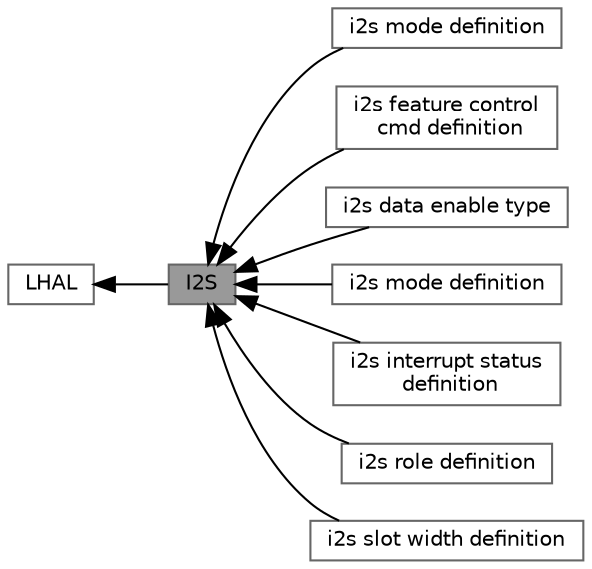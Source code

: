 digraph "I2S"
{
 // LATEX_PDF_SIZE
  bgcolor="transparent";
  edge [fontname=Helvetica,fontsize=10,labelfontname=Helvetica,labelfontsize=10];
  node [fontname=Helvetica,fontsize=10,shape=box,height=0.2,width=0.4];
  rankdir=LR;
  Node1 [label="I2S",height=0.2,width=0.4,color="gray40", fillcolor="grey60", style="filled", fontcolor="black",tooltip=" "];
  Node5 [label="i2s mode definition",height=0.2,width=0.4,color="grey40", fillcolor="white", style="filled",URL="$group___i2_s___c_h_a_n_n_e_l___m_o_d_e.html",tooltip=" "];
  Node8 [label="i2s feature control\l cmd definition",height=0.2,width=0.4,color="grey40", fillcolor="white", style="filled",URL="$group___i2_s___c_m_d.html",tooltip=" "];
  Node9 [label="i2s data enable type",height=0.2,width=0.4,color="grey40", fillcolor="white", style="filled",URL="$group___i2_s___c_m_d___d_a_t_a___e_n_a_b_l_e___t_y_p_e.html",tooltip=" "];
  Node4 [label="i2s mode definition",height=0.2,width=0.4,color="grey40", fillcolor="white", style="filled",URL="$group___i2_s___f_o_r_m_a_t___m_o_d_e.html",tooltip=" "];
  Node7 [label="i2s interrupt status\l definition",height=0.2,width=0.4,color="grey40", fillcolor="white", style="filled",URL="$group___i2_s___i_n_t_s_t_s.html",tooltip=" "];
  Node3 [label="i2s role definition",height=0.2,width=0.4,color="grey40", fillcolor="white", style="filled",URL="$group___i2_s___r_o_l_e.html",tooltip=" "];
  Node6 [label="i2s slot width definition",height=0.2,width=0.4,color="grey40", fillcolor="white", style="filled",URL="$group___i2_s___s_l_o_t___w_i_d_t_h.html",tooltip=" "];
  Node2 [label="LHAL",height=0.2,width=0.4,color="grey40", fillcolor="white", style="filled",URL="$group___l_h_a_l.html",tooltip=" "];
  Node2->Node1 [shape=plaintext, dir="back", style="solid"];
  Node1->Node3 [shape=plaintext, dir="back", style="solid"];
  Node1->Node4 [shape=plaintext, dir="back", style="solid"];
  Node1->Node5 [shape=plaintext, dir="back", style="solid"];
  Node1->Node6 [shape=plaintext, dir="back", style="solid"];
  Node1->Node7 [shape=plaintext, dir="back", style="solid"];
  Node1->Node8 [shape=plaintext, dir="back", style="solid"];
  Node1->Node9 [shape=plaintext, dir="back", style="solid"];
}
